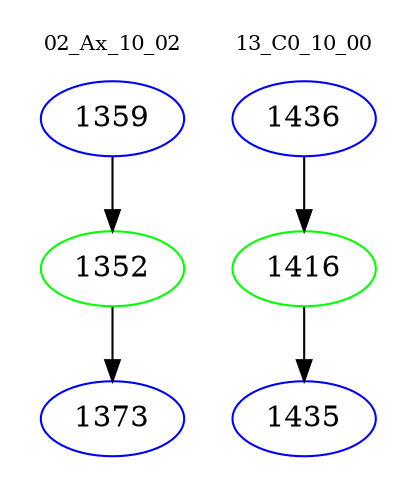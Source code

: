 digraph{
subgraph cluster_0 {
color = white
label = "02_Ax_10_02";
fontsize=10;
T0_1359 [label="1359", color="blue"]
T0_1359 -> T0_1352 [color="black"]
T0_1352 [label="1352", color="green"]
T0_1352 -> T0_1373 [color="black"]
T0_1373 [label="1373", color="blue"]
}
subgraph cluster_1 {
color = white
label = "13_C0_10_00";
fontsize=10;
T1_1436 [label="1436", color="blue"]
T1_1436 -> T1_1416 [color="black"]
T1_1416 [label="1416", color="green"]
T1_1416 -> T1_1435 [color="black"]
T1_1435 [label="1435", color="blue"]
}
}
